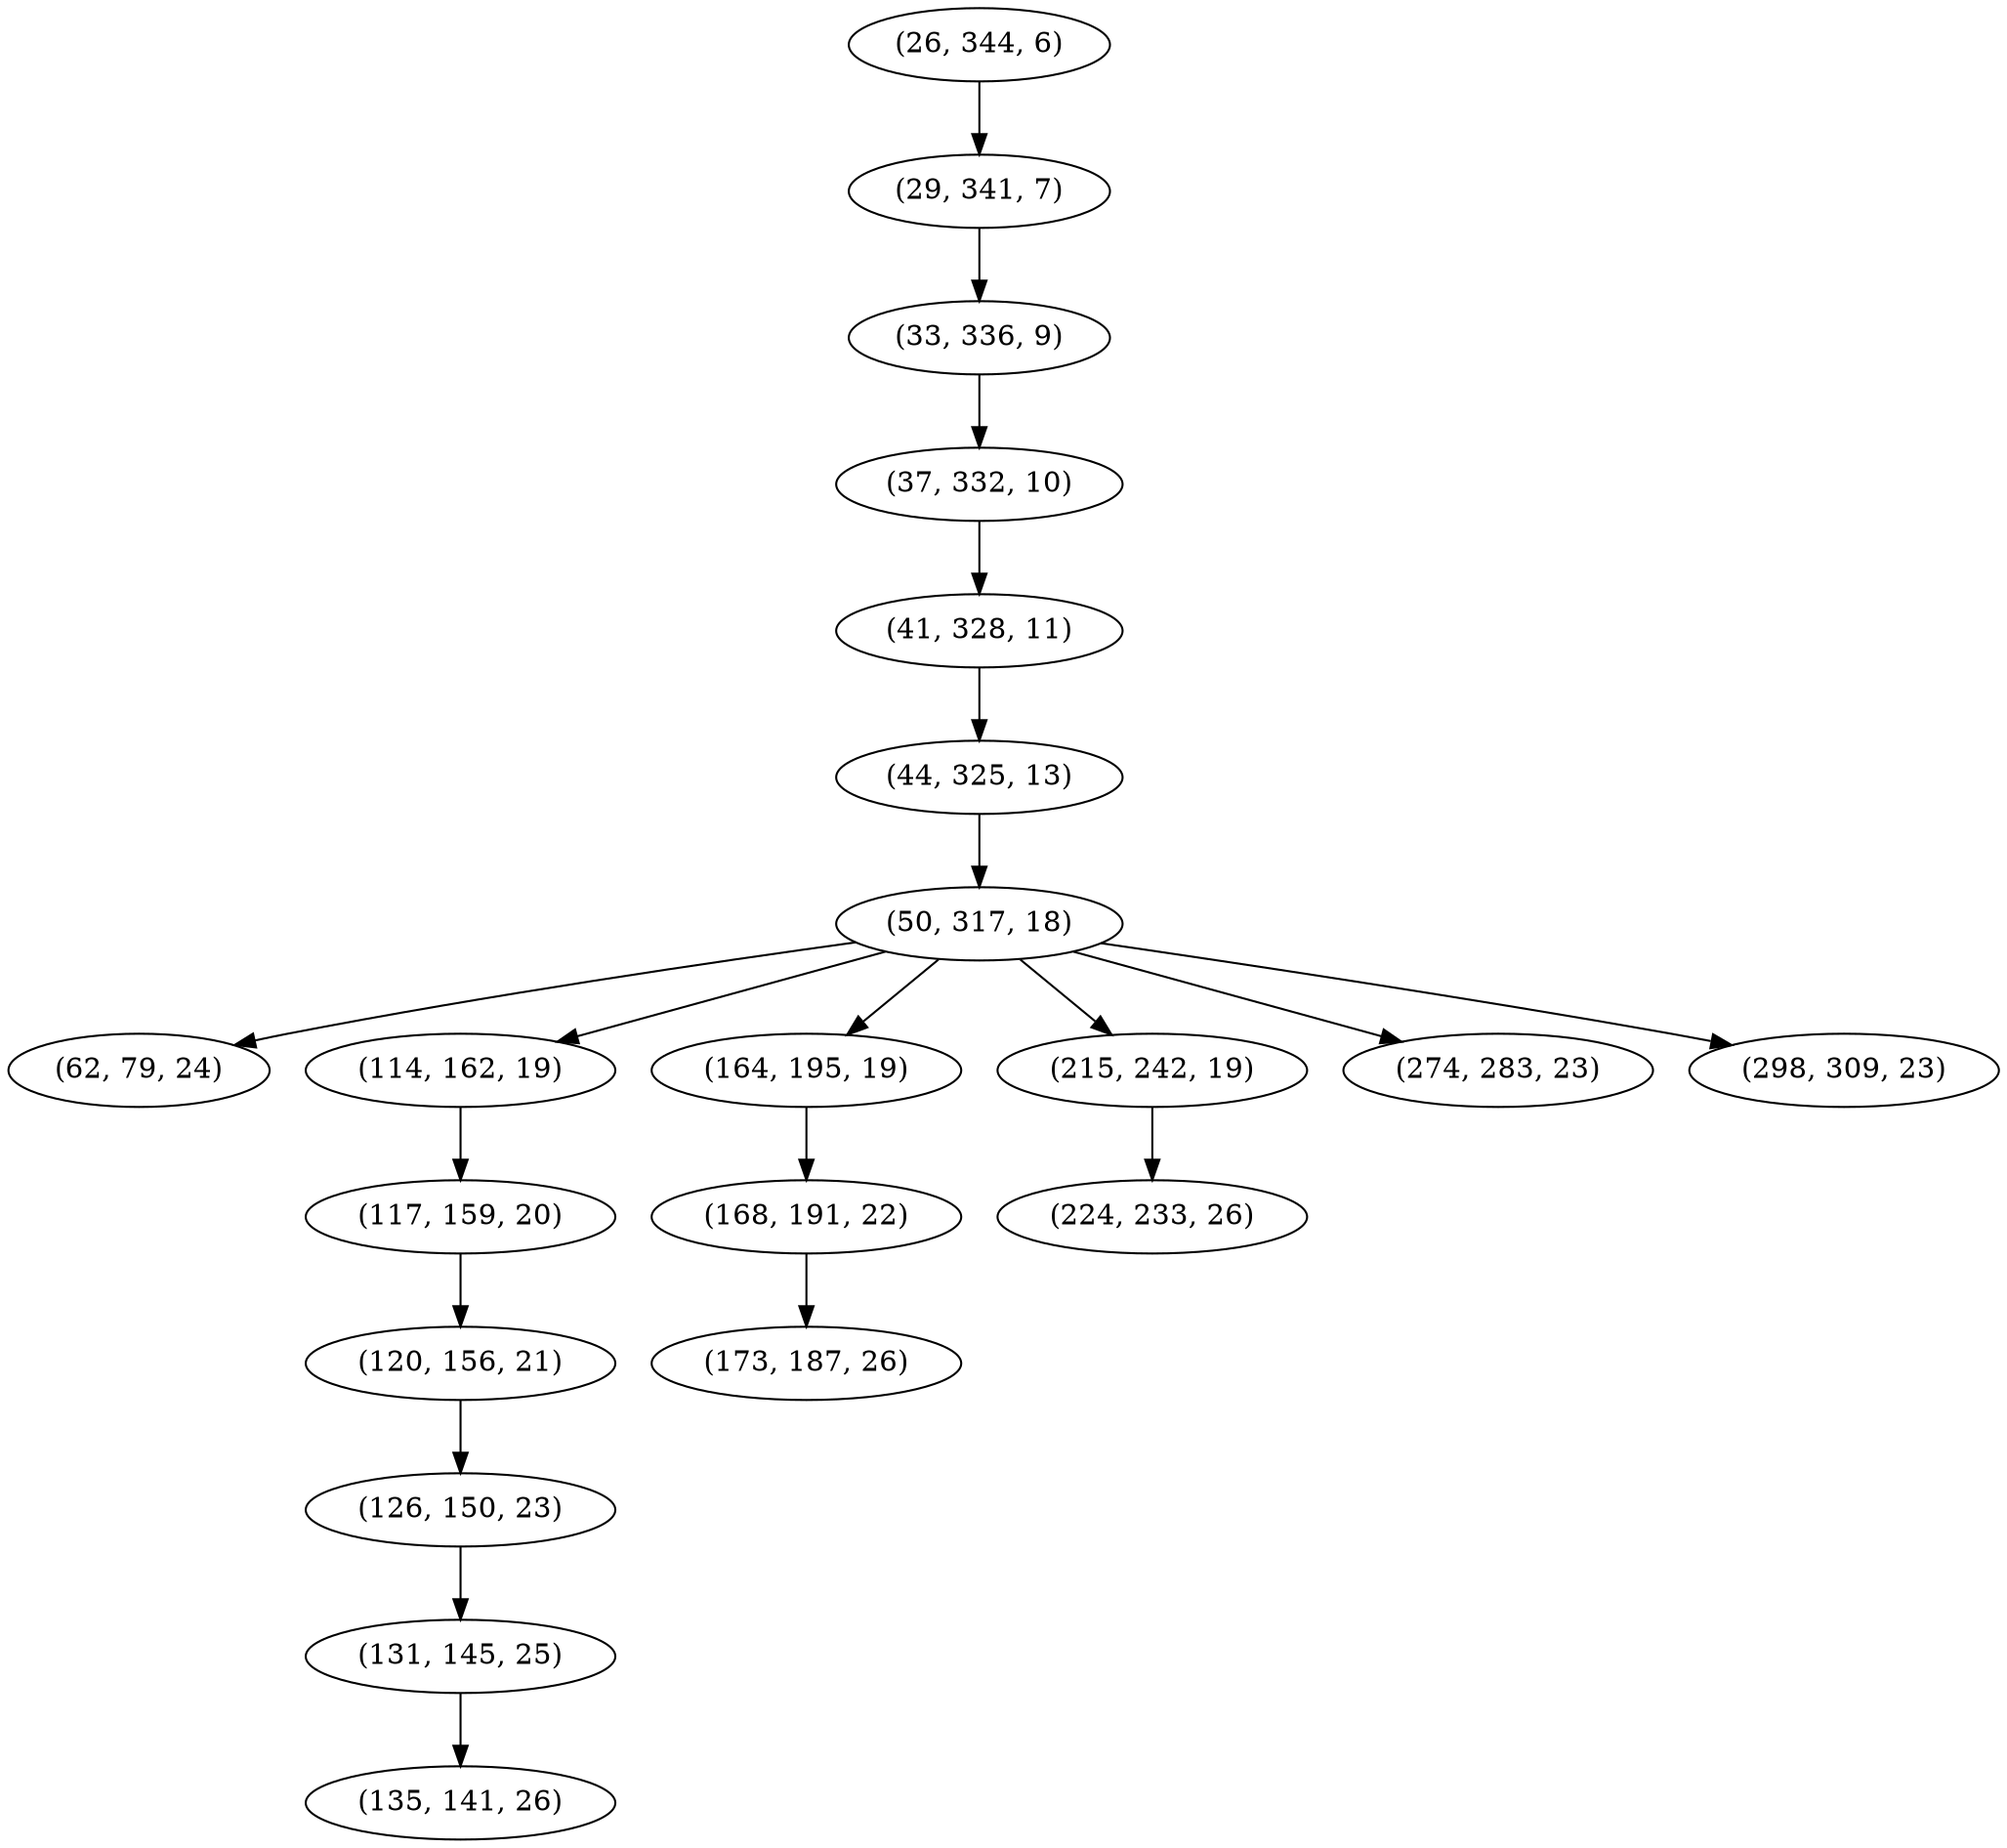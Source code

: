 digraph tree {
    "(26, 344, 6)";
    "(29, 341, 7)";
    "(33, 336, 9)";
    "(37, 332, 10)";
    "(41, 328, 11)";
    "(44, 325, 13)";
    "(50, 317, 18)";
    "(62, 79, 24)";
    "(114, 162, 19)";
    "(117, 159, 20)";
    "(120, 156, 21)";
    "(126, 150, 23)";
    "(131, 145, 25)";
    "(135, 141, 26)";
    "(164, 195, 19)";
    "(168, 191, 22)";
    "(173, 187, 26)";
    "(215, 242, 19)";
    "(224, 233, 26)";
    "(274, 283, 23)";
    "(298, 309, 23)";
    "(26, 344, 6)" -> "(29, 341, 7)";
    "(29, 341, 7)" -> "(33, 336, 9)";
    "(33, 336, 9)" -> "(37, 332, 10)";
    "(37, 332, 10)" -> "(41, 328, 11)";
    "(41, 328, 11)" -> "(44, 325, 13)";
    "(44, 325, 13)" -> "(50, 317, 18)";
    "(50, 317, 18)" -> "(62, 79, 24)";
    "(50, 317, 18)" -> "(114, 162, 19)";
    "(50, 317, 18)" -> "(164, 195, 19)";
    "(50, 317, 18)" -> "(215, 242, 19)";
    "(50, 317, 18)" -> "(274, 283, 23)";
    "(50, 317, 18)" -> "(298, 309, 23)";
    "(114, 162, 19)" -> "(117, 159, 20)";
    "(117, 159, 20)" -> "(120, 156, 21)";
    "(120, 156, 21)" -> "(126, 150, 23)";
    "(126, 150, 23)" -> "(131, 145, 25)";
    "(131, 145, 25)" -> "(135, 141, 26)";
    "(164, 195, 19)" -> "(168, 191, 22)";
    "(168, 191, 22)" -> "(173, 187, 26)";
    "(215, 242, 19)" -> "(224, 233, 26)";
}
